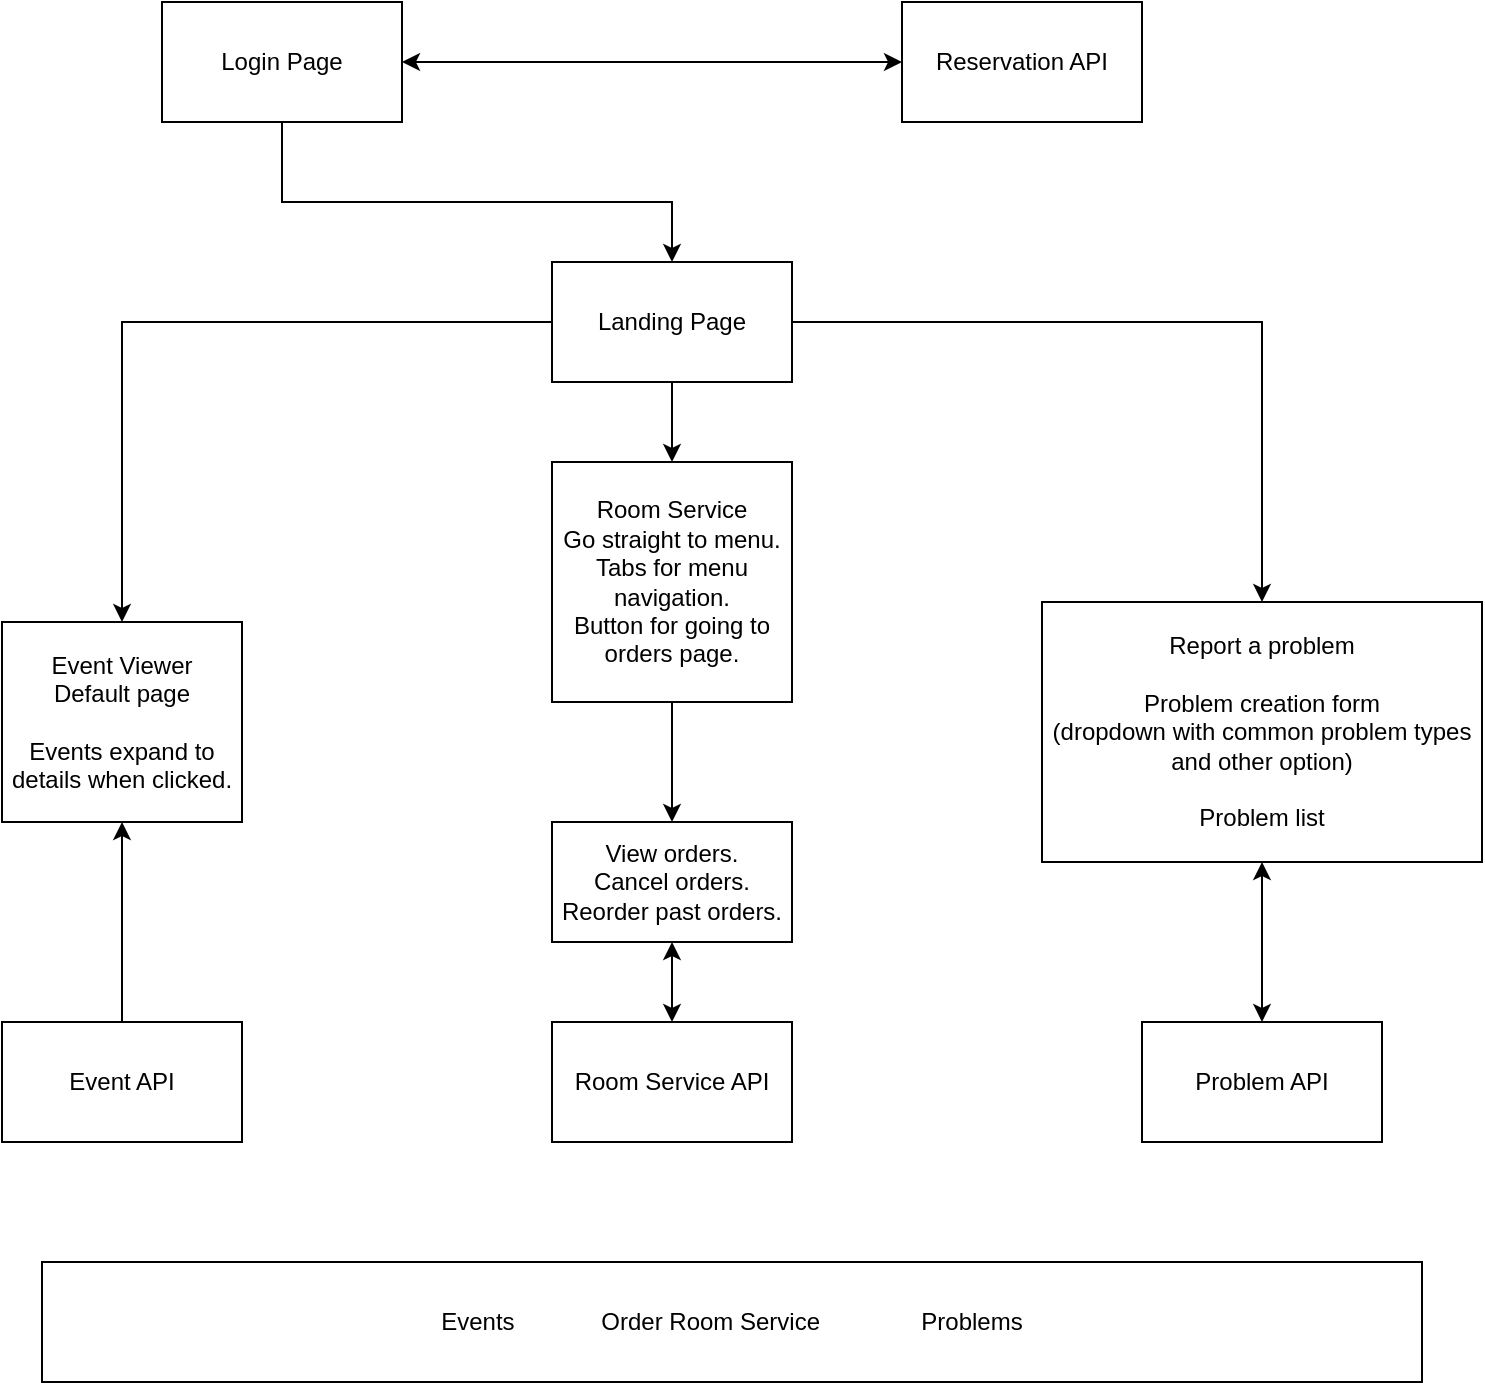 <mxfile version="16.5.2" type="device"><diagram id="pKiKVYARK724QFjRvEhL" name="Page-1"><mxGraphModel dx="1422" dy="762" grid="1" gridSize="10" guides="1" tooltips="1" connect="1" arrows="1" fold="1" page="1" pageScale="1" pageWidth="850" pageHeight="1100" math="0" shadow="0"><root><mxCell id="0"/><mxCell id="1" parent="0"/><mxCell id="X6bEiDuoxRnsUEiPwRYL-4" style="edgeStyle=orthogonalEdgeStyle;rounded=0;orthogonalLoop=1;jettySize=auto;html=1;entryX=0;entryY=0.5;entryDx=0;entryDy=0;startArrow=classic;startFill=1;" edge="1" parent="1" source="X6bEiDuoxRnsUEiPwRYL-2" target="X6bEiDuoxRnsUEiPwRYL-3"><mxGeometry relative="1" as="geometry"/></mxCell><mxCell id="X6bEiDuoxRnsUEiPwRYL-19" style="edgeStyle=orthogonalEdgeStyle;rounded=0;orthogonalLoop=1;jettySize=auto;html=1;entryX=0.5;entryY=0;entryDx=0;entryDy=0;startArrow=none;startFill=0;endArrow=classic;endFill=1;" edge="1" parent="1" source="X6bEiDuoxRnsUEiPwRYL-2" target="X6bEiDuoxRnsUEiPwRYL-7"><mxGeometry relative="1" as="geometry"><Array as="points"><mxPoint x="170" y="150"/><mxPoint x="365" y="150"/></Array></mxGeometry></mxCell><mxCell id="X6bEiDuoxRnsUEiPwRYL-2" value="Login Page" style="rounded=0;whiteSpace=wrap;html=1;" vertex="1" parent="1"><mxGeometry x="110" y="50" width="120" height="60" as="geometry"/></mxCell><mxCell id="X6bEiDuoxRnsUEiPwRYL-3" value="Reservation API" style="rounded=0;whiteSpace=wrap;html=1;" vertex="1" parent="1"><mxGeometry x="480" y="50" width="120" height="60" as="geometry"/></mxCell><mxCell id="X6bEiDuoxRnsUEiPwRYL-11" style="edgeStyle=orthogonalEdgeStyle;rounded=0;orthogonalLoop=1;jettySize=auto;html=1;entryX=0.5;entryY=0;entryDx=0;entryDy=0;startArrow=none;startFill=0;endArrow=classic;endFill=1;" edge="1" parent="1" source="X6bEiDuoxRnsUEiPwRYL-7" target="X6bEiDuoxRnsUEiPwRYL-10"><mxGeometry relative="1" as="geometry"/></mxCell><mxCell id="X6bEiDuoxRnsUEiPwRYL-13" style="edgeStyle=orthogonalEdgeStyle;rounded=0;orthogonalLoop=1;jettySize=auto;html=1;entryX=0.5;entryY=0;entryDx=0;entryDy=0;startArrow=none;startFill=0;endArrow=classic;endFill=1;" edge="1" parent="1" source="X6bEiDuoxRnsUEiPwRYL-7" target="X6bEiDuoxRnsUEiPwRYL-12"><mxGeometry relative="1" as="geometry"/></mxCell><mxCell id="X6bEiDuoxRnsUEiPwRYL-24" style="edgeStyle=orthogonalEdgeStyle;rounded=0;orthogonalLoop=1;jettySize=auto;html=1;startArrow=none;startFill=0;endArrow=classic;endFill=1;" edge="1" parent="1" source="X6bEiDuoxRnsUEiPwRYL-7" target="X6bEiDuoxRnsUEiPwRYL-9"><mxGeometry relative="1" as="geometry"/></mxCell><mxCell id="X6bEiDuoxRnsUEiPwRYL-7" value="Landing Page" style="rounded=0;whiteSpace=wrap;html=1;" vertex="1" parent="1"><mxGeometry x="305" y="180" width="120" height="60" as="geometry"/></mxCell><mxCell id="X6bEiDuoxRnsUEiPwRYL-30" value="" style="edgeStyle=orthogonalEdgeStyle;rounded=0;orthogonalLoop=1;jettySize=auto;html=1;startArrow=classic;startFill=1;endArrow=none;endFill=0;" edge="1" parent="1" source="X6bEiDuoxRnsUEiPwRYL-9" target="X6bEiDuoxRnsUEiPwRYL-28"><mxGeometry relative="1" as="geometry"/></mxCell><mxCell id="X6bEiDuoxRnsUEiPwRYL-9" value="Event Viewer&lt;br&gt;Default page&lt;br&gt;&lt;br&gt;Events expand to details when clicked." style="rounded=0;whiteSpace=wrap;html=1;" vertex="1" parent="1"><mxGeometry x="30" y="360" width="120" height="100" as="geometry"/></mxCell><mxCell id="X6bEiDuoxRnsUEiPwRYL-22" style="edgeStyle=orthogonalEdgeStyle;rounded=0;orthogonalLoop=1;jettySize=auto;html=1;entryX=0.5;entryY=0;entryDx=0;entryDy=0;startArrow=none;startFill=0;endArrow=classic;endFill=1;" edge="1" parent="1" source="X6bEiDuoxRnsUEiPwRYL-10" target="X6bEiDuoxRnsUEiPwRYL-21"><mxGeometry relative="1" as="geometry"/></mxCell><mxCell id="X6bEiDuoxRnsUEiPwRYL-10" value="Room Service&lt;br&gt;Go straight to menu.&lt;br&gt;Tabs for menu navigation.&lt;br&gt;Button for going to orders page." style="rounded=0;whiteSpace=wrap;html=1;" vertex="1" parent="1"><mxGeometry x="305" y="280" width="120" height="120" as="geometry"/></mxCell><mxCell id="X6bEiDuoxRnsUEiPwRYL-12" value="Report a problem&lt;br&gt;&lt;br&gt;Problem creation form&lt;br&gt;(dropdown with common problem types and other option)&lt;br&gt;&lt;br&gt;Problem list" style="rounded=0;whiteSpace=wrap;html=1;" vertex="1" parent="1"><mxGeometry x="550" y="350" width="220" height="130" as="geometry"/></mxCell><mxCell id="X6bEiDuoxRnsUEiPwRYL-16" value="Events&lt;span style=&quot;white-space: pre&quot;&gt;&#9;&lt;/span&gt;&lt;span style=&quot;white-space: pre&quot;&gt;&#9;&lt;/span&gt;Order Room Service&amp;nbsp;&lt;span style=&quot;white-space: pre&quot;&gt;&#9;&lt;span style=&quot;white-space: pre&quot;&gt;&#9;&lt;/span&gt;&lt;/span&gt;Problems" style="rounded=0;whiteSpace=wrap;html=1;" vertex="1" parent="1"><mxGeometry x="50" y="680" width="690" height="60" as="geometry"/></mxCell><mxCell id="X6bEiDuoxRnsUEiPwRYL-32" style="edgeStyle=orthogonalEdgeStyle;rounded=0;orthogonalLoop=1;jettySize=auto;html=1;startArrow=classic;startFill=1;endArrow=classic;endFill=1;" edge="1" parent="1" source="X6bEiDuoxRnsUEiPwRYL-21" target="X6bEiDuoxRnsUEiPwRYL-31"><mxGeometry relative="1" as="geometry"/></mxCell><mxCell id="X6bEiDuoxRnsUEiPwRYL-21" value="View orders.&lt;br&gt;Cancel orders.&lt;br&gt;Reorder past orders." style="rounded=0;whiteSpace=wrap;html=1;" vertex="1" parent="1"><mxGeometry x="305" y="460" width="120" height="60" as="geometry"/></mxCell><mxCell id="X6bEiDuoxRnsUEiPwRYL-25" style="edgeStyle=orthogonalEdgeStyle;rounded=0;orthogonalLoop=1;jettySize=auto;html=1;exitX=0.5;exitY=1;exitDx=0;exitDy=0;startArrow=none;startFill=0;endArrow=classic;endFill=1;" edge="1" parent="1" source="X6bEiDuoxRnsUEiPwRYL-12" target="X6bEiDuoxRnsUEiPwRYL-12"><mxGeometry relative="1" as="geometry"/></mxCell><mxCell id="X6bEiDuoxRnsUEiPwRYL-27" style="edgeStyle=orthogonalEdgeStyle;rounded=0;orthogonalLoop=1;jettySize=auto;html=1;entryX=0.5;entryY=1;entryDx=0;entryDy=0;startArrow=classic;startFill=1;endArrow=classic;endFill=1;" edge="1" parent="1" source="X6bEiDuoxRnsUEiPwRYL-26" target="X6bEiDuoxRnsUEiPwRYL-12"><mxGeometry relative="1" as="geometry"/></mxCell><mxCell id="X6bEiDuoxRnsUEiPwRYL-26" value="Problem API" style="rounded=0;whiteSpace=wrap;html=1;" vertex="1" parent="1"><mxGeometry x="600" y="560" width="120" height="60" as="geometry"/></mxCell><mxCell id="X6bEiDuoxRnsUEiPwRYL-28" value="Event API" style="rounded=0;whiteSpace=wrap;html=1;" vertex="1" parent="1"><mxGeometry x="30" y="560" width="120" height="60" as="geometry"/></mxCell><mxCell id="X6bEiDuoxRnsUEiPwRYL-31" value="Room Service API" style="rounded=0;whiteSpace=wrap;html=1;" vertex="1" parent="1"><mxGeometry x="305" y="560" width="120" height="60" as="geometry"/></mxCell></root></mxGraphModel></diagram></mxfile>